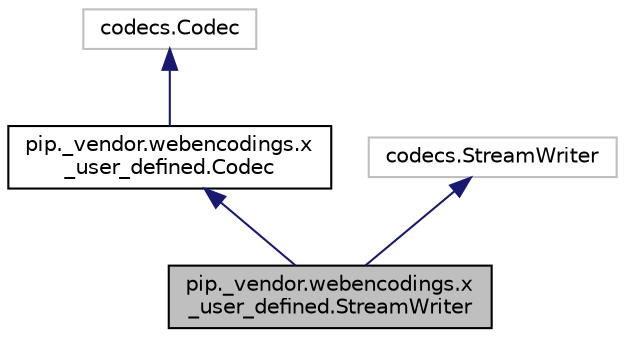 digraph "pip._vendor.webencodings.x_user_defined.StreamWriter"
{
 // LATEX_PDF_SIZE
  edge [fontname="Helvetica",fontsize="10",labelfontname="Helvetica",labelfontsize="10"];
  node [fontname="Helvetica",fontsize="10",shape=record];
  Node1 [label="pip._vendor.webencodings.x\l_user_defined.StreamWriter",height=0.2,width=0.4,color="black", fillcolor="grey75", style="filled", fontcolor="black",tooltip=" "];
  Node2 -> Node1 [dir="back",color="midnightblue",fontsize="10",style="solid",fontname="Helvetica"];
  Node2 [label="pip._vendor.webencodings.x\l_user_defined.Codec",height=0.2,width=0.4,color="black", fillcolor="white", style="filled",URL="$classpip_1_1__vendor_1_1webencodings_1_1x__user__defined_1_1Codec.html",tooltip="Codec APIs."];
  Node3 -> Node2 [dir="back",color="midnightblue",fontsize="10",style="solid",fontname="Helvetica"];
  Node3 [label="codecs.Codec",height=0.2,width=0.4,color="grey75", fillcolor="white", style="filled",tooltip=" "];
  Node4 -> Node1 [dir="back",color="midnightblue",fontsize="10",style="solid",fontname="Helvetica"];
  Node4 [label="codecs.StreamWriter",height=0.2,width=0.4,color="grey75", fillcolor="white", style="filled",tooltip=" "];
}
